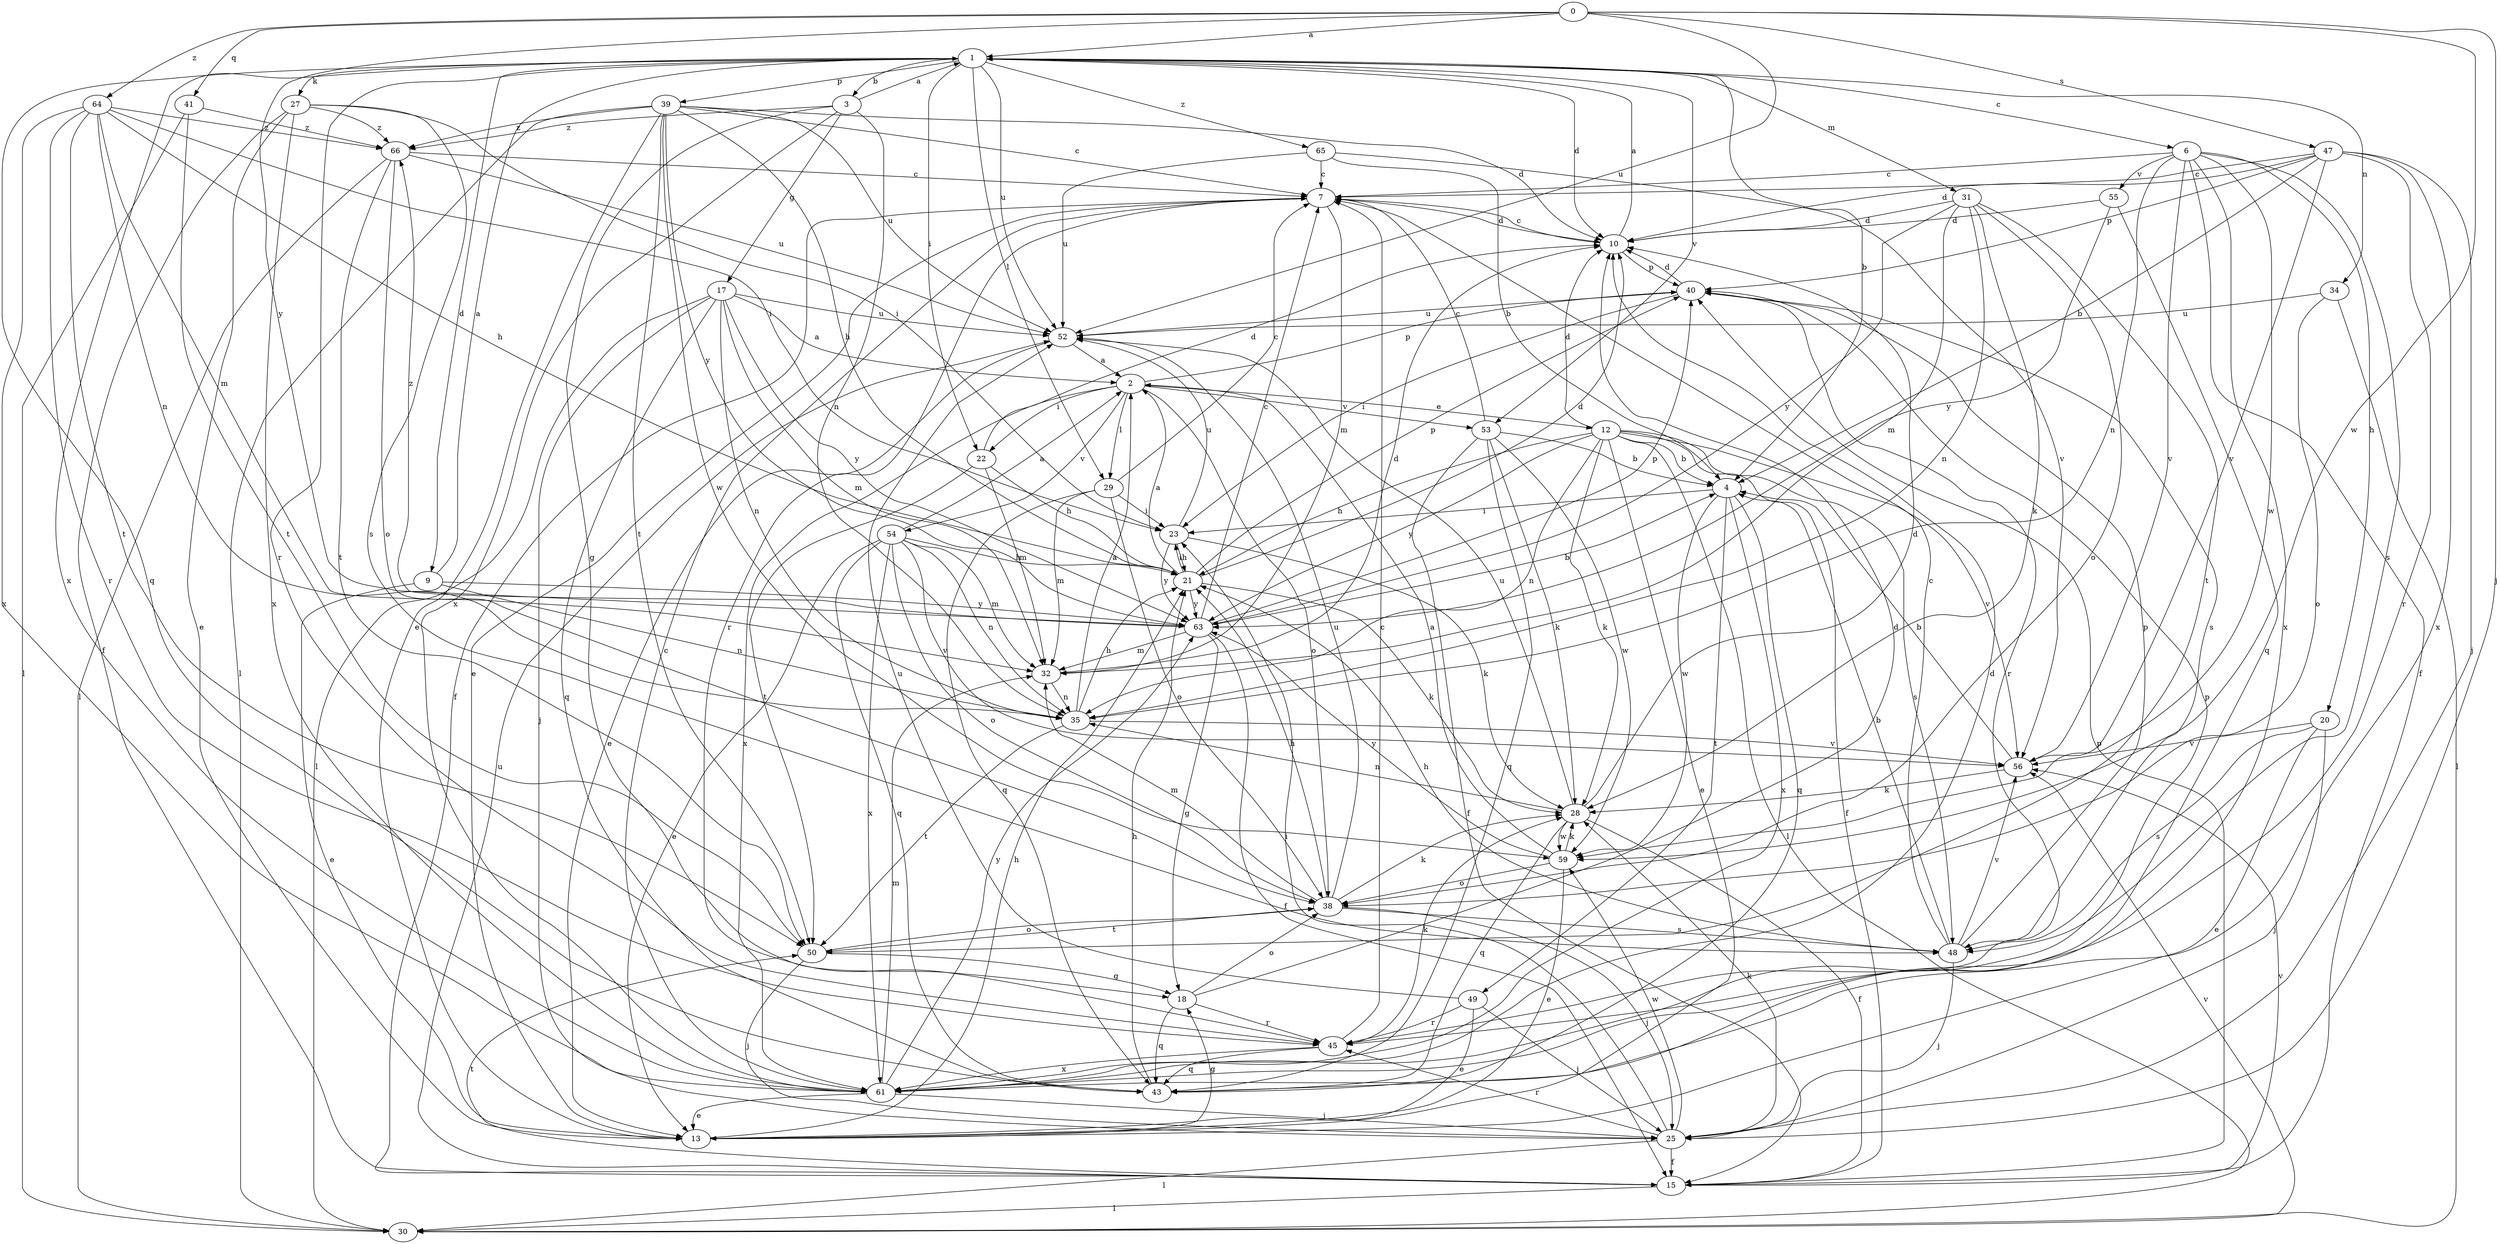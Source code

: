 strict digraph  {
0;
1;
2;
3;
4;
6;
7;
9;
10;
12;
13;
15;
17;
18;
20;
21;
22;
23;
25;
27;
28;
29;
30;
31;
32;
34;
35;
38;
39;
40;
41;
43;
45;
47;
48;
49;
50;
52;
53;
54;
55;
56;
59;
61;
63;
64;
65;
66;
0 -> 1  [label=a];
0 -> 25  [label=j];
0 -> 41  [label=q];
0 -> 47  [label=s];
0 -> 52  [label=u];
0 -> 59  [label=w];
0 -> 63  [label=y];
0 -> 64  [label=z];
1 -> 3  [label=b];
1 -> 4  [label=b];
1 -> 6  [label=c];
1 -> 9  [label=d];
1 -> 10  [label=d];
1 -> 22  [label=i];
1 -> 27  [label=k];
1 -> 29  [label=l];
1 -> 31  [label=m];
1 -> 34  [label=n];
1 -> 39  [label=p];
1 -> 43  [label=q];
1 -> 45  [label=r];
1 -> 52  [label=u];
1 -> 53  [label=v];
1 -> 61  [label=x];
1 -> 65  [label=z];
2 -> 12  [label=e];
2 -> 22  [label=i];
2 -> 29  [label=l];
2 -> 38  [label=o];
2 -> 40  [label=p];
2 -> 53  [label=v];
2 -> 54  [label=v];
2 -> 61  [label=x];
3 -> 1  [label=a];
3 -> 17  [label=g];
3 -> 18  [label=g];
3 -> 35  [label=n];
3 -> 61  [label=x];
3 -> 66  [label=z];
4 -> 23  [label=i];
4 -> 43  [label=q];
4 -> 49  [label=t];
4 -> 59  [label=w];
4 -> 61  [label=x];
6 -> 7  [label=c];
6 -> 15  [label=f];
6 -> 20  [label=h];
6 -> 35  [label=n];
6 -> 48  [label=s];
6 -> 55  [label=v];
6 -> 56  [label=v];
6 -> 59  [label=w];
6 -> 61  [label=x];
7 -> 10  [label=d];
7 -> 13  [label=e];
7 -> 15  [label=f];
7 -> 32  [label=m];
7 -> 45  [label=r];
9 -> 1  [label=a];
9 -> 13  [label=e];
9 -> 35  [label=n];
9 -> 63  [label=y];
10 -> 1  [label=a];
10 -> 7  [label=c];
10 -> 40  [label=p];
12 -> 4  [label=b];
12 -> 10  [label=d];
12 -> 13  [label=e];
12 -> 15  [label=f];
12 -> 21  [label=h];
12 -> 28  [label=k];
12 -> 30  [label=l];
12 -> 35  [label=n];
12 -> 48  [label=s];
12 -> 56  [label=v];
12 -> 63  [label=y];
13 -> 18  [label=g];
13 -> 21  [label=h];
15 -> 30  [label=l];
15 -> 40  [label=p];
15 -> 50  [label=t];
15 -> 52  [label=u];
15 -> 56  [label=v];
17 -> 2  [label=a];
17 -> 25  [label=j];
17 -> 30  [label=l];
17 -> 32  [label=m];
17 -> 35  [label=n];
17 -> 43  [label=q];
17 -> 52  [label=u];
17 -> 63  [label=y];
18 -> 10  [label=d];
18 -> 38  [label=o];
18 -> 43  [label=q];
18 -> 45  [label=r];
20 -> 13  [label=e];
20 -> 25  [label=j];
20 -> 48  [label=s];
20 -> 56  [label=v];
21 -> 2  [label=a];
21 -> 10  [label=d];
21 -> 23  [label=i];
21 -> 28  [label=k];
21 -> 40  [label=p];
21 -> 63  [label=y];
22 -> 10  [label=d];
22 -> 21  [label=h];
22 -> 32  [label=m];
22 -> 50  [label=t];
23 -> 21  [label=h];
23 -> 28  [label=k];
23 -> 52  [label=u];
23 -> 63  [label=y];
25 -> 15  [label=f];
25 -> 23  [label=i];
25 -> 28  [label=k];
25 -> 30  [label=l];
25 -> 45  [label=r];
25 -> 59  [label=w];
27 -> 13  [label=e];
27 -> 15  [label=f];
27 -> 23  [label=i];
27 -> 48  [label=s];
27 -> 61  [label=x];
27 -> 66  [label=z];
28 -> 10  [label=d];
28 -> 15  [label=f];
28 -> 35  [label=n];
28 -> 43  [label=q];
28 -> 52  [label=u];
28 -> 59  [label=w];
29 -> 7  [label=c];
29 -> 23  [label=i];
29 -> 32  [label=m];
29 -> 38  [label=o];
29 -> 43  [label=q];
30 -> 56  [label=v];
31 -> 10  [label=d];
31 -> 28  [label=k];
31 -> 32  [label=m];
31 -> 35  [label=n];
31 -> 38  [label=o];
31 -> 50  [label=t];
31 -> 63  [label=y];
32 -> 10  [label=d];
32 -> 35  [label=n];
34 -> 30  [label=l];
34 -> 38  [label=o];
34 -> 52  [label=u];
35 -> 2  [label=a];
35 -> 21  [label=h];
35 -> 50  [label=t];
35 -> 56  [label=v];
38 -> 21  [label=h];
38 -> 25  [label=j];
38 -> 28  [label=k];
38 -> 32  [label=m];
38 -> 48  [label=s];
38 -> 50  [label=t];
38 -> 52  [label=u];
39 -> 7  [label=c];
39 -> 10  [label=d];
39 -> 13  [label=e];
39 -> 21  [label=h];
39 -> 30  [label=l];
39 -> 50  [label=t];
39 -> 52  [label=u];
39 -> 59  [label=w];
39 -> 63  [label=y];
39 -> 66  [label=z];
40 -> 10  [label=d];
40 -> 23  [label=i];
40 -> 45  [label=r];
40 -> 48  [label=s];
40 -> 52  [label=u];
41 -> 30  [label=l];
41 -> 50  [label=t];
41 -> 66  [label=z];
43 -> 21  [label=h];
45 -> 7  [label=c];
45 -> 28  [label=k];
45 -> 43  [label=q];
45 -> 61  [label=x];
47 -> 4  [label=b];
47 -> 7  [label=c];
47 -> 10  [label=d];
47 -> 25  [label=j];
47 -> 40  [label=p];
47 -> 45  [label=r];
47 -> 56  [label=v];
47 -> 61  [label=x];
48 -> 4  [label=b];
48 -> 7  [label=c];
48 -> 21  [label=h];
48 -> 25  [label=j];
48 -> 40  [label=p];
48 -> 56  [label=v];
49 -> 13  [label=e];
49 -> 25  [label=j];
49 -> 45  [label=r];
49 -> 52  [label=u];
50 -> 18  [label=g];
50 -> 25  [label=j];
50 -> 38  [label=o];
52 -> 2  [label=a];
52 -> 13  [label=e];
53 -> 4  [label=b];
53 -> 7  [label=c];
53 -> 15  [label=f];
53 -> 28  [label=k];
53 -> 43  [label=q];
53 -> 59  [label=w];
54 -> 2  [label=a];
54 -> 13  [label=e];
54 -> 21  [label=h];
54 -> 32  [label=m];
54 -> 35  [label=n];
54 -> 38  [label=o];
54 -> 43  [label=q];
54 -> 56  [label=v];
54 -> 61  [label=x];
55 -> 10  [label=d];
55 -> 43  [label=q];
55 -> 63  [label=y];
56 -> 4  [label=b];
56 -> 28  [label=k];
59 -> 2  [label=a];
59 -> 13  [label=e];
59 -> 28  [label=k];
59 -> 38  [label=o];
59 -> 63  [label=y];
61 -> 7  [label=c];
61 -> 10  [label=d];
61 -> 13  [label=e];
61 -> 25  [label=j];
61 -> 32  [label=m];
61 -> 40  [label=p];
61 -> 63  [label=y];
63 -> 4  [label=b];
63 -> 7  [label=c];
63 -> 15  [label=f];
63 -> 18  [label=g];
63 -> 32  [label=m];
63 -> 40  [label=p];
63 -> 66  [label=z];
64 -> 21  [label=h];
64 -> 23  [label=i];
64 -> 32  [label=m];
64 -> 35  [label=n];
64 -> 45  [label=r];
64 -> 50  [label=t];
64 -> 61  [label=x];
64 -> 66  [label=z];
65 -> 4  [label=b];
65 -> 7  [label=c];
65 -> 52  [label=u];
65 -> 56  [label=v];
66 -> 7  [label=c];
66 -> 30  [label=l];
66 -> 38  [label=o];
66 -> 50  [label=t];
66 -> 52  [label=u];
}
